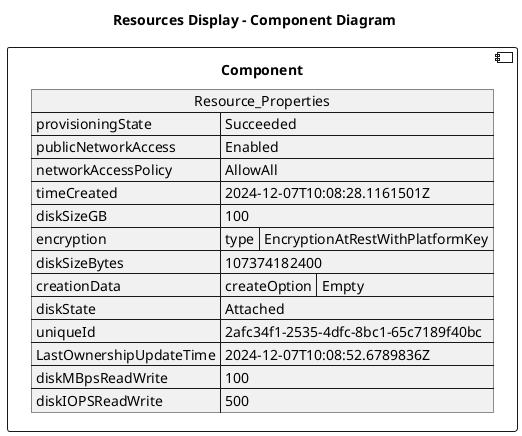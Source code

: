 @startuml

title Resources Display - Component Diagram

component Component {

json  Resource_Properties {
  "provisioningState": "Succeeded",
  "publicNetworkAccess": "Enabled",
  "networkAccessPolicy": "AllowAll",
  "timeCreated": "2024-12-07T10:08:28.1161501Z",
  "diskSizeGB": 100,
  "encryption": {
    "type": "EncryptionAtRestWithPlatformKey"
  },
  "diskSizeBytes": 107374182400,
  "creationData": {
    "createOption": "Empty"
  },
  "diskState": "Attached",
  "uniqueId": "2afc34f1-2535-4dfc-8bc1-65c7189f40bc",
  "LastOwnershipUpdateTime": "2024-12-07T10:08:52.6789836Z",
  "diskMBpsReadWrite": 100,
  "diskIOPSReadWrite": 500
}
}
@enduml
